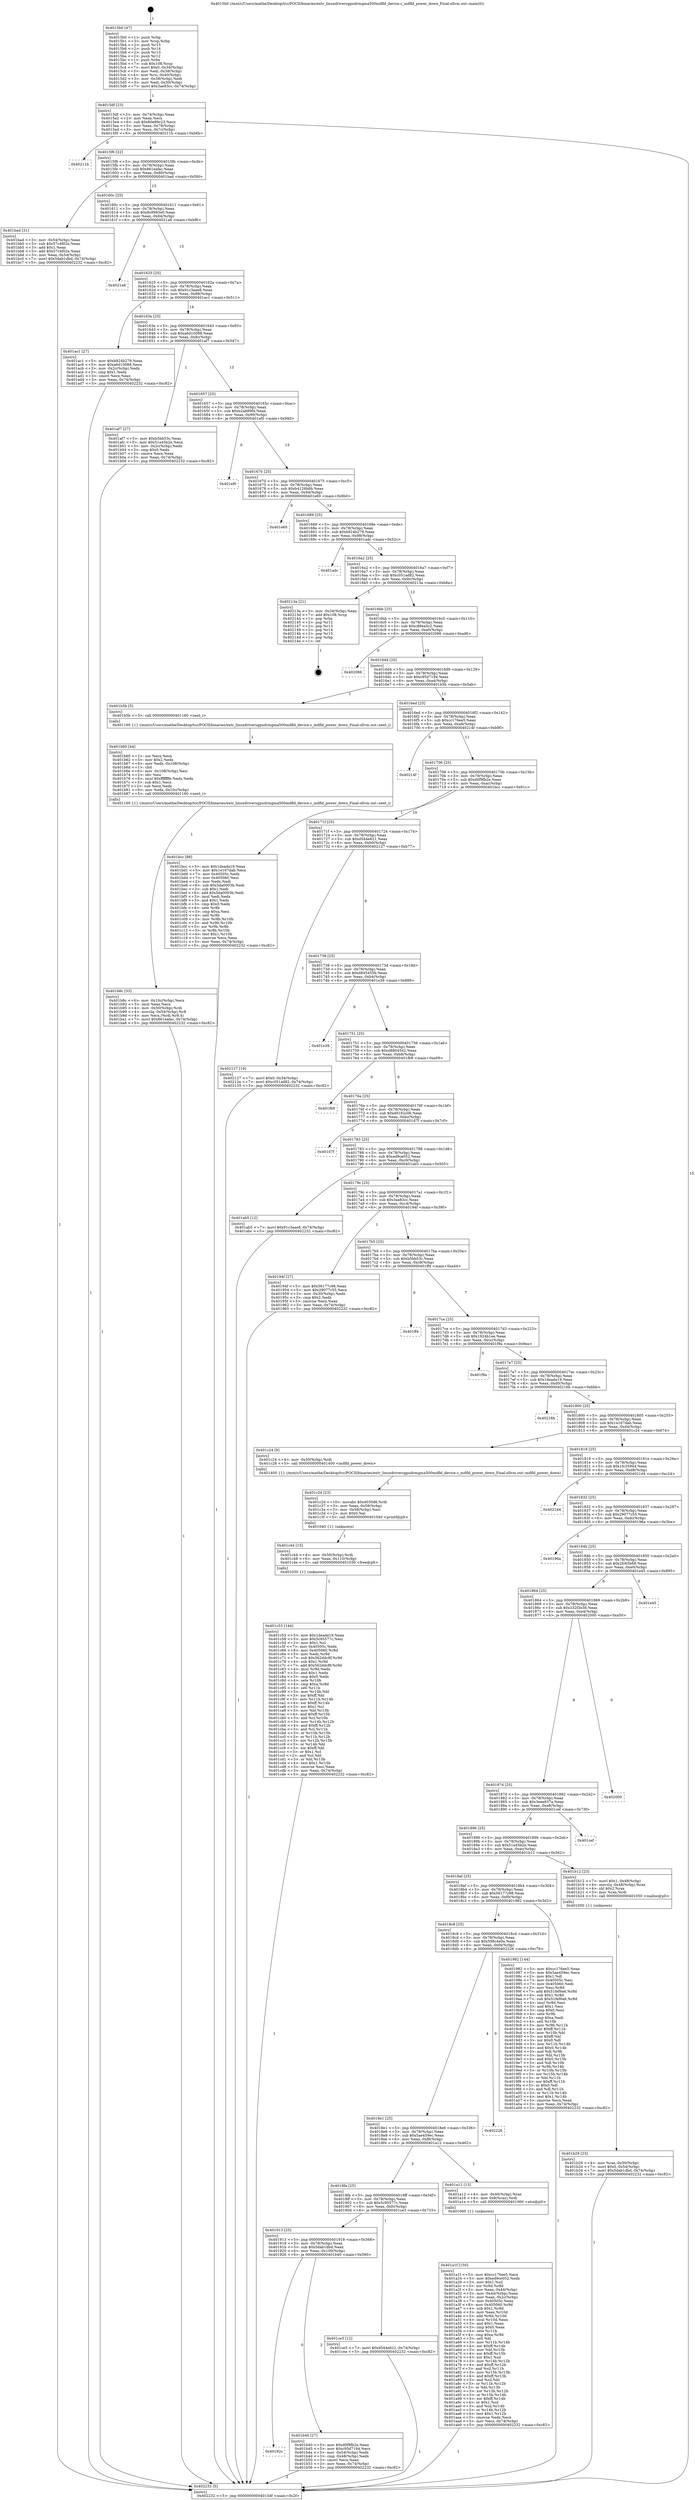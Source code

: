 digraph "0x4015b0" {
  label = "0x4015b0 (/mnt/c/Users/mathe/Desktop/tcc/POCII/binaries/extr_linuxdriversgpudrmgma500mdfld_device.c_mdfld_power_down_Final-ollvm.out::main(0))"
  labelloc = "t"
  node[shape=record]

  Entry [label="",width=0.3,height=0.3,shape=circle,fillcolor=black,style=filled]
  "0x4015df" [label="{
     0x4015df [23]\l
     | [instrs]\l
     &nbsp;&nbsp;0x4015df \<+3\>: mov -0x74(%rbp),%eax\l
     &nbsp;&nbsp;0x4015e2 \<+2\>: mov %eax,%ecx\l
     &nbsp;&nbsp;0x4015e4 \<+6\>: sub $0x80e89c23,%ecx\l
     &nbsp;&nbsp;0x4015ea \<+3\>: mov %eax,-0x78(%rbp)\l
     &nbsp;&nbsp;0x4015ed \<+3\>: mov %ecx,-0x7c(%rbp)\l
     &nbsp;&nbsp;0x4015f0 \<+6\>: je 000000000040211b \<main+0xb6b\>\l
  }"]
  "0x40211b" [label="{
     0x40211b\l
  }", style=dashed]
  "0x4015f6" [label="{
     0x4015f6 [22]\l
     | [instrs]\l
     &nbsp;&nbsp;0x4015f6 \<+5\>: jmp 00000000004015fb \<main+0x4b\>\l
     &nbsp;&nbsp;0x4015fb \<+3\>: mov -0x78(%rbp),%eax\l
     &nbsp;&nbsp;0x4015fe \<+5\>: sub $0x861eafac,%eax\l
     &nbsp;&nbsp;0x401603 \<+3\>: mov %eax,-0x80(%rbp)\l
     &nbsp;&nbsp;0x401606 \<+6\>: je 0000000000401bad \<main+0x5fd\>\l
  }"]
  Exit [label="",width=0.3,height=0.3,shape=circle,fillcolor=black,style=filled,peripheries=2]
  "0x401bad" [label="{
     0x401bad [31]\l
     | [instrs]\l
     &nbsp;&nbsp;0x401bad \<+3\>: mov -0x54(%rbp),%eax\l
     &nbsp;&nbsp;0x401bb0 \<+5\>: sub $0x57c4f02e,%eax\l
     &nbsp;&nbsp;0x401bb5 \<+3\>: add $0x1,%eax\l
     &nbsp;&nbsp;0x401bb8 \<+5\>: add $0x57c4f02e,%eax\l
     &nbsp;&nbsp;0x401bbd \<+3\>: mov %eax,-0x54(%rbp)\l
     &nbsp;&nbsp;0x401bc0 \<+7\>: movl $0x5dab1dbd,-0x74(%rbp)\l
     &nbsp;&nbsp;0x401bc7 \<+5\>: jmp 0000000000402232 \<main+0xc82\>\l
  }"]
  "0x40160c" [label="{
     0x40160c [25]\l
     | [instrs]\l
     &nbsp;&nbsp;0x40160c \<+5\>: jmp 0000000000401611 \<main+0x61\>\l
     &nbsp;&nbsp;0x401611 \<+3\>: mov -0x78(%rbp),%eax\l
     &nbsp;&nbsp;0x401614 \<+5\>: sub $0x8c9993e0,%eax\l
     &nbsp;&nbsp;0x401619 \<+6\>: mov %eax,-0x84(%rbp)\l
     &nbsp;&nbsp;0x40161f \<+6\>: je 00000000004021a6 \<main+0xbf6\>\l
  }"]
  "0x401c53" [label="{
     0x401c53 [144]\l
     | [instrs]\l
     &nbsp;&nbsp;0x401c53 \<+5\>: mov $0x1deada19,%eax\l
     &nbsp;&nbsp;0x401c58 \<+5\>: mov $0x5c95577c,%esi\l
     &nbsp;&nbsp;0x401c5d \<+2\>: mov $0x1,%cl\l
     &nbsp;&nbsp;0x401c5f \<+7\>: mov 0x40505c,%edx\l
     &nbsp;&nbsp;0x401c66 \<+8\>: mov 0x405060,%r8d\l
     &nbsp;&nbsp;0x401c6e \<+3\>: mov %edx,%r9d\l
     &nbsp;&nbsp;0x401c71 \<+7\>: sub $0x562ddc8f,%r9d\l
     &nbsp;&nbsp;0x401c78 \<+4\>: sub $0x1,%r9d\l
     &nbsp;&nbsp;0x401c7c \<+7\>: add $0x562ddc8f,%r9d\l
     &nbsp;&nbsp;0x401c83 \<+4\>: imul %r9d,%edx\l
     &nbsp;&nbsp;0x401c87 \<+3\>: and $0x1,%edx\l
     &nbsp;&nbsp;0x401c8a \<+3\>: cmp $0x0,%edx\l
     &nbsp;&nbsp;0x401c8d \<+4\>: sete %r10b\l
     &nbsp;&nbsp;0x401c91 \<+4\>: cmp $0xa,%r8d\l
     &nbsp;&nbsp;0x401c95 \<+4\>: setl %r11b\l
     &nbsp;&nbsp;0x401c99 \<+3\>: mov %r10b,%bl\l
     &nbsp;&nbsp;0x401c9c \<+3\>: xor $0xff,%bl\l
     &nbsp;&nbsp;0x401c9f \<+3\>: mov %r11b,%r14b\l
     &nbsp;&nbsp;0x401ca2 \<+4\>: xor $0xff,%r14b\l
     &nbsp;&nbsp;0x401ca6 \<+3\>: xor $0x1,%cl\l
     &nbsp;&nbsp;0x401ca9 \<+3\>: mov %bl,%r15b\l
     &nbsp;&nbsp;0x401cac \<+4\>: and $0xff,%r15b\l
     &nbsp;&nbsp;0x401cb0 \<+3\>: and %cl,%r10b\l
     &nbsp;&nbsp;0x401cb3 \<+3\>: mov %r14b,%r12b\l
     &nbsp;&nbsp;0x401cb6 \<+4\>: and $0xff,%r12b\l
     &nbsp;&nbsp;0x401cba \<+3\>: and %cl,%r11b\l
     &nbsp;&nbsp;0x401cbd \<+3\>: or %r10b,%r15b\l
     &nbsp;&nbsp;0x401cc0 \<+3\>: or %r11b,%r12b\l
     &nbsp;&nbsp;0x401cc3 \<+3\>: xor %r12b,%r15b\l
     &nbsp;&nbsp;0x401cc6 \<+3\>: or %r14b,%bl\l
     &nbsp;&nbsp;0x401cc9 \<+3\>: xor $0xff,%bl\l
     &nbsp;&nbsp;0x401ccc \<+3\>: or $0x1,%cl\l
     &nbsp;&nbsp;0x401ccf \<+2\>: and %cl,%bl\l
     &nbsp;&nbsp;0x401cd1 \<+3\>: or %bl,%r15b\l
     &nbsp;&nbsp;0x401cd4 \<+4\>: test $0x1,%r15b\l
     &nbsp;&nbsp;0x401cd8 \<+3\>: cmovne %esi,%eax\l
     &nbsp;&nbsp;0x401cdb \<+3\>: mov %eax,-0x74(%rbp)\l
     &nbsp;&nbsp;0x401cde \<+5\>: jmp 0000000000402232 \<main+0xc82\>\l
  }"]
  "0x4021a6" [label="{
     0x4021a6\l
  }", style=dashed]
  "0x401625" [label="{
     0x401625 [25]\l
     | [instrs]\l
     &nbsp;&nbsp;0x401625 \<+5\>: jmp 000000000040162a \<main+0x7a\>\l
     &nbsp;&nbsp;0x40162a \<+3\>: mov -0x78(%rbp),%eax\l
     &nbsp;&nbsp;0x40162d \<+5\>: sub $0x91c3aae8,%eax\l
     &nbsp;&nbsp;0x401632 \<+6\>: mov %eax,-0x88(%rbp)\l
     &nbsp;&nbsp;0x401638 \<+6\>: je 0000000000401ac1 \<main+0x511\>\l
  }"]
  "0x401c44" [label="{
     0x401c44 [15]\l
     | [instrs]\l
     &nbsp;&nbsp;0x401c44 \<+4\>: mov -0x50(%rbp),%rdi\l
     &nbsp;&nbsp;0x401c48 \<+6\>: mov %eax,-0x110(%rbp)\l
     &nbsp;&nbsp;0x401c4e \<+5\>: call 0000000000401030 \<free@plt\>\l
     | [calls]\l
     &nbsp;&nbsp;0x401030 \{1\} (unknown)\l
  }"]
  "0x401ac1" [label="{
     0x401ac1 [27]\l
     | [instrs]\l
     &nbsp;&nbsp;0x401ac1 \<+5\>: mov $0xb924b279,%eax\l
     &nbsp;&nbsp;0x401ac6 \<+5\>: mov $0xa6d10088,%ecx\l
     &nbsp;&nbsp;0x401acb \<+3\>: mov -0x2c(%rbp),%edx\l
     &nbsp;&nbsp;0x401ace \<+3\>: cmp $0x1,%edx\l
     &nbsp;&nbsp;0x401ad1 \<+3\>: cmovl %ecx,%eax\l
     &nbsp;&nbsp;0x401ad4 \<+3\>: mov %eax,-0x74(%rbp)\l
     &nbsp;&nbsp;0x401ad7 \<+5\>: jmp 0000000000402232 \<main+0xc82\>\l
  }"]
  "0x40163e" [label="{
     0x40163e [25]\l
     | [instrs]\l
     &nbsp;&nbsp;0x40163e \<+5\>: jmp 0000000000401643 \<main+0x93\>\l
     &nbsp;&nbsp;0x401643 \<+3\>: mov -0x78(%rbp),%eax\l
     &nbsp;&nbsp;0x401646 \<+5\>: sub $0xa6d10088,%eax\l
     &nbsp;&nbsp;0x40164b \<+6\>: mov %eax,-0x8c(%rbp)\l
     &nbsp;&nbsp;0x401651 \<+6\>: je 0000000000401af7 \<main+0x547\>\l
  }"]
  "0x401c2d" [label="{
     0x401c2d [23]\l
     | [instrs]\l
     &nbsp;&nbsp;0x401c2d \<+10\>: movabs $0x4030d6,%rdi\l
     &nbsp;&nbsp;0x401c37 \<+3\>: mov %eax,-0x58(%rbp)\l
     &nbsp;&nbsp;0x401c3a \<+3\>: mov -0x58(%rbp),%esi\l
     &nbsp;&nbsp;0x401c3d \<+2\>: mov $0x0,%al\l
     &nbsp;&nbsp;0x401c3f \<+5\>: call 0000000000401040 \<printf@plt\>\l
     | [calls]\l
     &nbsp;&nbsp;0x401040 \{1\} (unknown)\l
  }"]
  "0x401af7" [label="{
     0x401af7 [27]\l
     | [instrs]\l
     &nbsp;&nbsp;0x401af7 \<+5\>: mov $0xb5bb53c,%eax\l
     &nbsp;&nbsp;0x401afc \<+5\>: mov $0x51a45b2e,%ecx\l
     &nbsp;&nbsp;0x401b01 \<+3\>: mov -0x2c(%rbp),%edx\l
     &nbsp;&nbsp;0x401b04 \<+3\>: cmp $0x0,%edx\l
     &nbsp;&nbsp;0x401b07 \<+3\>: cmove %ecx,%eax\l
     &nbsp;&nbsp;0x401b0a \<+3\>: mov %eax,-0x74(%rbp)\l
     &nbsp;&nbsp;0x401b0d \<+5\>: jmp 0000000000402232 \<main+0xc82\>\l
  }"]
  "0x401657" [label="{
     0x401657 [25]\l
     | [instrs]\l
     &nbsp;&nbsp;0x401657 \<+5\>: jmp 000000000040165c \<main+0xac\>\l
     &nbsp;&nbsp;0x40165c \<+3\>: mov -0x78(%rbp),%eax\l
     &nbsp;&nbsp;0x40165f \<+5\>: sub $0xb2ab89f4,%eax\l
     &nbsp;&nbsp;0x401664 \<+6\>: mov %eax,-0x90(%rbp)\l
     &nbsp;&nbsp;0x40166a \<+6\>: je 0000000000401ef0 \<main+0x940\>\l
  }"]
  "0x401b8c" [label="{
     0x401b8c [33]\l
     | [instrs]\l
     &nbsp;&nbsp;0x401b8c \<+6\>: mov -0x10c(%rbp),%ecx\l
     &nbsp;&nbsp;0x401b92 \<+3\>: imul %eax,%ecx\l
     &nbsp;&nbsp;0x401b95 \<+4\>: mov -0x50(%rbp),%rdi\l
     &nbsp;&nbsp;0x401b99 \<+4\>: movslq -0x54(%rbp),%r8\l
     &nbsp;&nbsp;0x401b9d \<+4\>: mov %ecx,(%rdi,%r8,4)\l
     &nbsp;&nbsp;0x401ba1 \<+7\>: movl $0x861eafac,-0x74(%rbp)\l
     &nbsp;&nbsp;0x401ba8 \<+5\>: jmp 0000000000402232 \<main+0xc82\>\l
  }"]
  "0x401ef0" [label="{
     0x401ef0\l
  }", style=dashed]
  "0x401670" [label="{
     0x401670 [25]\l
     | [instrs]\l
     &nbsp;&nbsp;0x401670 \<+5\>: jmp 0000000000401675 \<main+0xc5\>\l
     &nbsp;&nbsp;0x401675 \<+3\>: mov -0x78(%rbp),%eax\l
     &nbsp;&nbsp;0x401678 \<+5\>: sub $0xb4126b6b,%eax\l
     &nbsp;&nbsp;0x40167d \<+6\>: mov %eax,-0x94(%rbp)\l
     &nbsp;&nbsp;0x401683 \<+6\>: je 0000000000401e60 \<main+0x8b0\>\l
  }"]
  "0x401b60" [label="{
     0x401b60 [44]\l
     | [instrs]\l
     &nbsp;&nbsp;0x401b60 \<+2\>: xor %ecx,%ecx\l
     &nbsp;&nbsp;0x401b62 \<+5\>: mov $0x2,%edx\l
     &nbsp;&nbsp;0x401b67 \<+6\>: mov %edx,-0x108(%rbp)\l
     &nbsp;&nbsp;0x401b6d \<+1\>: cltd\l
     &nbsp;&nbsp;0x401b6e \<+6\>: mov -0x108(%rbp),%esi\l
     &nbsp;&nbsp;0x401b74 \<+2\>: idiv %esi\l
     &nbsp;&nbsp;0x401b76 \<+6\>: imul $0xfffffffe,%edx,%edx\l
     &nbsp;&nbsp;0x401b7c \<+3\>: sub $0x1,%ecx\l
     &nbsp;&nbsp;0x401b7f \<+2\>: sub %ecx,%edx\l
     &nbsp;&nbsp;0x401b81 \<+6\>: mov %edx,-0x10c(%rbp)\l
     &nbsp;&nbsp;0x401b87 \<+5\>: call 0000000000401160 \<next_i\>\l
     | [calls]\l
     &nbsp;&nbsp;0x401160 \{1\} (/mnt/c/Users/mathe/Desktop/tcc/POCII/binaries/extr_linuxdriversgpudrmgma500mdfld_device.c_mdfld_power_down_Final-ollvm.out::next_i)\l
  }"]
  "0x401e60" [label="{
     0x401e60\l
  }", style=dashed]
  "0x401689" [label="{
     0x401689 [25]\l
     | [instrs]\l
     &nbsp;&nbsp;0x401689 \<+5\>: jmp 000000000040168e \<main+0xde\>\l
     &nbsp;&nbsp;0x40168e \<+3\>: mov -0x78(%rbp),%eax\l
     &nbsp;&nbsp;0x401691 \<+5\>: sub $0xb924b279,%eax\l
     &nbsp;&nbsp;0x401696 \<+6\>: mov %eax,-0x98(%rbp)\l
     &nbsp;&nbsp;0x40169c \<+6\>: je 0000000000401adc \<main+0x52c\>\l
  }"]
  "0x40192c" [label="{
     0x40192c\l
  }", style=dashed]
  "0x401adc" [label="{
     0x401adc\l
  }", style=dashed]
  "0x4016a2" [label="{
     0x4016a2 [25]\l
     | [instrs]\l
     &nbsp;&nbsp;0x4016a2 \<+5\>: jmp 00000000004016a7 \<main+0xf7\>\l
     &nbsp;&nbsp;0x4016a7 \<+3\>: mov -0x78(%rbp),%eax\l
     &nbsp;&nbsp;0x4016aa \<+5\>: sub $0xc051ad82,%eax\l
     &nbsp;&nbsp;0x4016af \<+6\>: mov %eax,-0x9c(%rbp)\l
     &nbsp;&nbsp;0x4016b5 \<+6\>: je 000000000040213a \<main+0xb8a\>\l
  }"]
  "0x401b40" [label="{
     0x401b40 [27]\l
     | [instrs]\l
     &nbsp;&nbsp;0x401b40 \<+5\>: mov $0xd0f9fb2e,%eax\l
     &nbsp;&nbsp;0x401b45 \<+5\>: mov $0xc95d7194,%ecx\l
     &nbsp;&nbsp;0x401b4a \<+3\>: mov -0x54(%rbp),%edx\l
     &nbsp;&nbsp;0x401b4d \<+3\>: cmp -0x48(%rbp),%edx\l
     &nbsp;&nbsp;0x401b50 \<+3\>: cmovl %ecx,%eax\l
     &nbsp;&nbsp;0x401b53 \<+3\>: mov %eax,-0x74(%rbp)\l
     &nbsp;&nbsp;0x401b56 \<+5\>: jmp 0000000000402232 \<main+0xc82\>\l
  }"]
  "0x40213a" [label="{
     0x40213a [21]\l
     | [instrs]\l
     &nbsp;&nbsp;0x40213a \<+3\>: mov -0x34(%rbp),%eax\l
     &nbsp;&nbsp;0x40213d \<+7\>: add $0x108,%rsp\l
     &nbsp;&nbsp;0x402144 \<+1\>: pop %rbx\l
     &nbsp;&nbsp;0x402145 \<+2\>: pop %r12\l
     &nbsp;&nbsp;0x402147 \<+2\>: pop %r13\l
     &nbsp;&nbsp;0x402149 \<+2\>: pop %r14\l
     &nbsp;&nbsp;0x40214b \<+2\>: pop %r15\l
     &nbsp;&nbsp;0x40214d \<+1\>: pop %rbp\l
     &nbsp;&nbsp;0x40214e \<+1\>: ret\l
  }"]
  "0x4016bb" [label="{
     0x4016bb [25]\l
     | [instrs]\l
     &nbsp;&nbsp;0x4016bb \<+5\>: jmp 00000000004016c0 \<main+0x110\>\l
     &nbsp;&nbsp;0x4016c0 \<+3\>: mov -0x78(%rbp),%eax\l
     &nbsp;&nbsp;0x4016c3 \<+5\>: sub $0xc88ea5c2,%eax\l
     &nbsp;&nbsp;0x4016c8 \<+6\>: mov %eax,-0xa0(%rbp)\l
     &nbsp;&nbsp;0x4016ce \<+6\>: je 0000000000402086 \<main+0xad6\>\l
  }"]
  "0x401913" [label="{
     0x401913 [25]\l
     | [instrs]\l
     &nbsp;&nbsp;0x401913 \<+5\>: jmp 0000000000401918 \<main+0x368\>\l
     &nbsp;&nbsp;0x401918 \<+3\>: mov -0x78(%rbp),%eax\l
     &nbsp;&nbsp;0x40191b \<+5\>: sub $0x5dab1dbd,%eax\l
     &nbsp;&nbsp;0x401920 \<+6\>: mov %eax,-0x100(%rbp)\l
     &nbsp;&nbsp;0x401926 \<+6\>: je 0000000000401b40 \<main+0x590\>\l
  }"]
  "0x402086" [label="{
     0x402086\l
  }", style=dashed]
  "0x4016d4" [label="{
     0x4016d4 [25]\l
     | [instrs]\l
     &nbsp;&nbsp;0x4016d4 \<+5\>: jmp 00000000004016d9 \<main+0x129\>\l
     &nbsp;&nbsp;0x4016d9 \<+3\>: mov -0x78(%rbp),%eax\l
     &nbsp;&nbsp;0x4016dc \<+5\>: sub $0xc95d7194,%eax\l
     &nbsp;&nbsp;0x4016e1 \<+6\>: mov %eax,-0xa4(%rbp)\l
     &nbsp;&nbsp;0x4016e7 \<+6\>: je 0000000000401b5b \<main+0x5ab\>\l
  }"]
  "0x401ce3" [label="{
     0x401ce3 [12]\l
     | [instrs]\l
     &nbsp;&nbsp;0x401ce3 \<+7\>: movl $0xd544e621,-0x74(%rbp)\l
     &nbsp;&nbsp;0x401cea \<+5\>: jmp 0000000000402232 \<main+0xc82\>\l
  }"]
  "0x401b5b" [label="{
     0x401b5b [5]\l
     | [instrs]\l
     &nbsp;&nbsp;0x401b5b \<+5\>: call 0000000000401160 \<next_i\>\l
     | [calls]\l
     &nbsp;&nbsp;0x401160 \{1\} (/mnt/c/Users/mathe/Desktop/tcc/POCII/binaries/extr_linuxdriversgpudrmgma500mdfld_device.c_mdfld_power_down_Final-ollvm.out::next_i)\l
  }"]
  "0x4016ed" [label="{
     0x4016ed [25]\l
     | [instrs]\l
     &nbsp;&nbsp;0x4016ed \<+5\>: jmp 00000000004016f2 \<main+0x142\>\l
     &nbsp;&nbsp;0x4016f2 \<+3\>: mov -0x78(%rbp),%eax\l
     &nbsp;&nbsp;0x4016f5 \<+5\>: sub $0xcc176ee5,%eax\l
     &nbsp;&nbsp;0x4016fa \<+6\>: mov %eax,-0xa8(%rbp)\l
     &nbsp;&nbsp;0x401700 \<+6\>: je 000000000040214f \<main+0xb9f\>\l
  }"]
  "0x401b29" [label="{
     0x401b29 [23]\l
     | [instrs]\l
     &nbsp;&nbsp;0x401b29 \<+4\>: mov %rax,-0x50(%rbp)\l
     &nbsp;&nbsp;0x401b2d \<+7\>: movl $0x0,-0x54(%rbp)\l
     &nbsp;&nbsp;0x401b34 \<+7\>: movl $0x5dab1dbd,-0x74(%rbp)\l
     &nbsp;&nbsp;0x401b3b \<+5\>: jmp 0000000000402232 \<main+0xc82\>\l
  }"]
  "0x40214f" [label="{
     0x40214f\l
  }", style=dashed]
  "0x401706" [label="{
     0x401706 [25]\l
     | [instrs]\l
     &nbsp;&nbsp;0x401706 \<+5\>: jmp 000000000040170b \<main+0x15b\>\l
     &nbsp;&nbsp;0x40170b \<+3\>: mov -0x78(%rbp),%eax\l
     &nbsp;&nbsp;0x40170e \<+5\>: sub $0xd0f9fb2e,%eax\l
     &nbsp;&nbsp;0x401713 \<+6\>: mov %eax,-0xac(%rbp)\l
     &nbsp;&nbsp;0x401719 \<+6\>: je 0000000000401bcc \<main+0x61c\>\l
  }"]
  "0x401a1f" [label="{
     0x401a1f [150]\l
     | [instrs]\l
     &nbsp;&nbsp;0x401a1f \<+5\>: mov $0xcc176ee5,%ecx\l
     &nbsp;&nbsp;0x401a24 \<+5\>: mov $0xed9ce052,%edx\l
     &nbsp;&nbsp;0x401a29 \<+3\>: mov $0x1,%sil\l
     &nbsp;&nbsp;0x401a2c \<+3\>: xor %r8d,%r8d\l
     &nbsp;&nbsp;0x401a2f \<+3\>: mov %eax,-0x44(%rbp)\l
     &nbsp;&nbsp;0x401a32 \<+3\>: mov -0x44(%rbp),%eax\l
     &nbsp;&nbsp;0x401a35 \<+3\>: mov %eax,-0x2c(%rbp)\l
     &nbsp;&nbsp;0x401a38 \<+7\>: mov 0x40505c,%eax\l
     &nbsp;&nbsp;0x401a3f \<+8\>: mov 0x405060,%r9d\l
     &nbsp;&nbsp;0x401a47 \<+4\>: sub $0x1,%r8d\l
     &nbsp;&nbsp;0x401a4b \<+3\>: mov %eax,%r10d\l
     &nbsp;&nbsp;0x401a4e \<+3\>: add %r8d,%r10d\l
     &nbsp;&nbsp;0x401a51 \<+4\>: imul %r10d,%eax\l
     &nbsp;&nbsp;0x401a55 \<+3\>: and $0x1,%eax\l
     &nbsp;&nbsp;0x401a58 \<+3\>: cmp $0x0,%eax\l
     &nbsp;&nbsp;0x401a5b \<+4\>: sete %r11b\l
     &nbsp;&nbsp;0x401a5f \<+4\>: cmp $0xa,%r9d\l
     &nbsp;&nbsp;0x401a63 \<+3\>: setl %bl\l
     &nbsp;&nbsp;0x401a66 \<+3\>: mov %r11b,%r14b\l
     &nbsp;&nbsp;0x401a69 \<+4\>: xor $0xff,%r14b\l
     &nbsp;&nbsp;0x401a6d \<+3\>: mov %bl,%r15b\l
     &nbsp;&nbsp;0x401a70 \<+4\>: xor $0xff,%r15b\l
     &nbsp;&nbsp;0x401a74 \<+4\>: xor $0x1,%sil\l
     &nbsp;&nbsp;0x401a78 \<+3\>: mov %r14b,%r12b\l
     &nbsp;&nbsp;0x401a7b \<+4\>: and $0xff,%r12b\l
     &nbsp;&nbsp;0x401a7f \<+3\>: and %sil,%r11b\l
     &nbsp;&nbsp;0x401a82 \<+3\>: mov %r15b,%r13b\l
     &nbsp;&nbsp;0x401a85 \<+4\>: and $0xff,%r13b\l
     &nbsp;&nbsp;0x401a89 \<+3\>: and %sil,%bl\l
     &nbsp;&nbsp;0x401a8c \<+3\>: or %r11b,%r12b\l
     &nbsp;&nbsp;0x401a8f \<+3\>: or %bl,%r13b\l
     &nbsp;&nbsp;0x401a92 \<+3\>: xor %r13b,%r12b\l
     &nbsp;&nbsp;0x401a95 \<+3\>: or %r15b,%r14b\l
     &nbsp;&nbsp;0x401a98 \<+4\>: xor $0xff,%r14b\l
     &nbsp;&nbsp;0x401a9c \<+4\>: or $0x1,%sil\l
     &nbsp;&nbsp;0x401aa0 \<+3\>: and %sil,%r14b\l
     &nbsp;&nbsp;0x401aa3 \<+3\>: or %r14b,%r12b\l
     &nbsp;&nbsp;0x401aa6 \<+4\>: test $0x1,%r12b\l
     &nbsp;&nbsp;0x401aaa \<+3\>: cmovne %edx,%ecx\l
     &nbsp;&nbsp;0x401aad \<+3\>: mov %ecx,-0x74(%rbp)\l
     &nbsp;&nbsp;0x401ab0 \<+5\>: jmp 0000000000402232 \<main+0xc82\>\l
  }"]
  "0x401bcc" [label="{
     0x401bcc [88]\l
     | [instrs]\l
     &nbsp;&nbsp;0x401bcc \<+5\>: mov $0x1deada19,%eax\l
     &nbsp;&nbsp;0x401bd1 \<+5\>: mov $0x1e167dab,%ecx\l
     &nbsp;&nbsp;0x401bd6 \<+7\>: mov 0x40505c,%edx\l
     &nbsp;&nbsp;0x401bdd \<+7\>: mov 0x405060,%esi\l
     &nbsp;&nbsp;0x401be4 \<+2\>: mov %edx,%edi\l
     &nbsp;&nbsp;0x401be6 \<+6\>: sub $0x5da0003b,%edi\l
     &nbsp;&nbsp;0x401bec \<+3\>: sub $0x1,%edi\l
     &nbsp;&nbsp;0x401bef \<+6\>: add $0x5da0003b,%edi\l
     &nbsp;&nbsp;0x401bf5 \<+3\>: imul %edi,%edx\l
     &nbsp;&nbsp;0x401bf8 \<+3\>: and $0x1,%edx\l
     &nbsp;&nbsp;0x401bfb \<+3\>: cmp $0x0,%edx\l
     &nbsp;&nbsp;0x401bfe \<+4\>: sete %r8b\l
     &nbsp;&nbsp;0x401c02 \<+3\>: cmp $0xa,%esi\l
     &nbsp;&nbsp;0x401c05 \<+4\>: setl %r9b\l
     &nbsp;&nbsp;0x401c09 \<+3\>: mov %r8b,%r10b\l
     &nbsp;&nbsp;0x401c0c \<+3\>: and %r9b,%r10b\l
     &nbsp;&nbsp;0x401c0f \<+3\>: xor %r9b,%r8b\l
     &nbsp;&nbsp;0x401c12 \<+3\>: or %r8b,%r10b\l
     &nbsp;&nbsp;0x401c15 \<+4\>: test $0x1,%r10b\l
     &nbsp;&nbsp;0x401c19 \<+3\>: cmovne %ecx,%eax\l
     &nbsp;&nbsp;0x401c1c \<+3\>: mov %eax,-0x74(%rbp)\l
     &nbsp;&nbsp;0x401c1f \<+5\>: jmp 0000000000402232 \<main+0xc82\>\l
  }"]
  "0x40171f" [label="{
     0x40171f [25]\l
     | [instrs]\l
     &nbsp;&nbsp;0x40171f \<+5\>: jmp 0000000000401724 \<main+0x174\>\l
     &nbsp;&nbsp;0x401724 \<+3\>: mov -0x78(%rbp),%eax\l
     &nbsp;&nbsp;0x401727 \<+5\>: sub $0xd544e621,%eax\l
     &nbsp;&nbsp;0x40172c \<+6\>: mov %eax,-0xb0(%rbp)\l
     &nbsp;&nbsp;0x401732 \<+6\>: je 0000000000402127 \<main+0xb77\>\l
  }"]
  "0x4018fa" [label="{
     0x4018fa [25]\l
     | [instrs]\l
     &nbsp;&nbsp;0x4018fa \<+5\>: jmp 00000000004018ff \<main+0x34f\>\l
     &nbsp;&nbsp;0x4018ff \<+3\>: mov -0x78(%rbp),%eax\l
     &nbsp;&nbsp;0x401902 \<+5\>: sub $0x5c95577c,%eax\l
     &nbsp;&nbsp;0x401907 \<+6\>: mov %eax,-0xfc(%rbp)\l
     &nbsp;&nbsp;0x40190d \<+6\>: je 0000000000401ce3 \<main+0x733\>\l
  }"]
  "0x402127" [label="{
     0x402127 [19]\l
     | [instrs]\l
     &nbsp;&nbsp;0x402127 \<+7\>: movl $0x0,-0x34(%rbp)\l
     &nbsp;&nbsp;0x40212e \<+7\>: movl $0xc051ad82,-0x74(%rbp)\l
     &nbsp;&nbsp;0x402135 \<+5\>: jmp 0000000000402232 \<main+0xc82\>\l
  }"]
  "0x401738" [label="{
     0x401738 [25]\l
     | [instrs]\l
     &nbsp;&nbsp;0x401738 \<+5\>: jmp 000000000040173d \<main+0x18d\>\l
     &nbsp;&nbsp;0x40173d \<+3\>: mov -0x78(%rbp),%eax\l
     &nbsp;&nbsp;0x401740 \<+5\>: sub $0xd845455b,%eax\l
     &nbsp;&nbsp;0x401745 \<+6\>: mov %eax,-0xb4(%rbp)\l
     &nbsp;&nbsp;0x40174b \<+6\>: je 0000000000401e39 \<main+0x889\>\l
  }"]
  "0x401a12" [label="{
     0x401a12 [13]\l
     | [instrs]\l
     &nbsp;&nbsp;0x401a12 \<+4\>: mov -0x40(%rbp),%rax\l
     &nbsp;&nbsp;0x401a16 \<+4\>: mov 0x8(%rax),%rdi\l
     &nbsp;&nbsp;0x401a1a \<+5\>: call 0000000000401060 \<atoi@plt\>\l
     | [calls]\l
     &nbsp;&nbsp;0x401060 \{1\} (unknown)\l
  }"]
  "0x401e39" [label="{
     0x401e39\l
  }", style=dashed]
  "0x401751" [label="{
     0x401751 [25]\l
     | [instrs]\l
     &nbsp;&nbsp;0x401751 \<+5\>: jmp 0000000000401756 \<main+0x1a6\>\l
     &nbsp;&nbsp;0x401756 \<+3\>: mov -0x78(%rbp),%eax\l
     &nbsp;&nbsp;0x401759 \<+5\>: sub $0xd8804542,%eax\l
     &nbsp;&nbsp;0x40175e \<+6\>: mov %eax,-0xb8(%rbp)\l
     &nbsp;&nbsp;0x401764 \<+6\>: je 0000000000401fb9 \<main+0xa09\>\l
  }"]
  "0x4018e1" [label="{
     0x4018e1 [25]\l
     | [instrs]\l
     &nbsp;&nbsp;0x4018e1 \<+5\>: jmp 00000000004018e6 \<main+0x336\>\l
     &nbsp;&nbsp;0x4018e6 \<+3\>: mov -0x78(%rbp),%eax\l
     &nbsp;&nbsp;0x4018e9 \<+5\>: sub $0x5ae459ec,%eax\l
     &nbsp;&nbsp;0x4018ee \<+6\>: mov %eax,-0xf8(%rbp)\l
     &nbsp;&nbsp;0x4018f4 \<+6\>: je 0000000000401a12 \<main+0x462\>\l
  }"]
  "0x401fb9" [label="{
     0x401fb9\l
  }", style=dashed]
  "0x40176a" [label="{
     0x40176a [25]\l
     | [instrs]\l
     &nbsp;&nbsp;0x40176a \<+5\>: jmp 000000000040176f \<main+0x1bf\>\l
     &nbsp;&nbsp;0x40176f \<+3\>: mov -0x78(%rbp),%eax\l
     &nbsp;&nbsp;0x401772 \<+5\>: sub $0xd9182c06,%eax\l
     &nbsp;&nbsp;0x401777 \<+6\>: mov %eax,-0xbc(%rbp)\l
     &nbsp;&nbsp;0x40177d \<+6\>: je 0000000000401d7f \<main+0x7cf\>\l
  }"]
  "0x402226" [label="{
     0x402226\l
  }", style=dashed]
  "0x401d7f" [label="{
     0x401d7f\l
  }", style=dashed]
  "0x401783" [label="{
     0x401783 [25]\l
     | [instrs]\l
     &nbsp;&nbsp;0x401783 \<+5\>: jmp 0000000000401788 \<main+0x1d8\>\l
     &nbsp;&nbsp;0x401788 \<+3\>: mov -0x78(%rbp),%eax\l
     &nbsp;&nbsp;0x40178b \<+5\>: sub $0xed9ce052,%eax\l
     &nbsp;&nbsp;0x401790 \<+6\>: mov %eax,-0xc0(%rbp)\l
     &nbsp;&nbsp;0x401796 \<+6\>: je 0000000000401ab5 \<main+0x505\>\l
  }"]
  "0x4018c8" [label="{
     0x4018c8 [25]\l
     | [instrs]\l
     &nbsp;&nbsp;0x4018c8 \<+5\>: jmp 00000000004018cd \<main+0x31d\>\l
     &nbsp;&nbsp;0x4018cd \<+3\>: mov -0x78(%rbp),%eax\l
     &nbsp;&nbsp;0x4018d0 \<+5\>: sub $0x598c4e0a,%eax\l
     &nbsp;&nbsp;0x4018d5 \<+6\>: mov %eax,-0xf4(%rbp)\l
     &nbsp;&nbsp;0x4018db \<+6\>: je 0000000000402226 \<main+0xc76\>\l
  }"]
  "0x401ab5" [label="{
     0x401ab5 [12]\l
     | [instrs]\l
     &nbsp;&nbsp;0x401ab5 \<+7\>: movl $0x91c3aae8,-0x74(%rbp)\l
     &nbsp;&nbsp;0x401abc \<+5\>: jmp 0000000000402232 \<main+0xc82\>\l
  }"]
  "0x40179c" [label="{
     0x40179c [25]\l
     | [instrs]\l
     &nbsp;&nbsp;0x40179c \<+5\>: jmp 00000000004017a1 \<main+0x1f1\>\l
     &nbsp;&nbsp;0x4017a1 \<+3\>: mov -0x78(%rbp),%eax\l
     &nbsp;&nbsp;0x4017a4 \<+5\>: sub $0x3ae83cc,%eax\l
     &nbsp;&nbsp;0x4017a9 \<+6\>: mov %eax,-0xc4(%rbp)\l
     &nbsp;&nbsp;0x4017af \<+6\>: je 000000000040194f \<main+0x39f\>\l
  }"]
  "0x401982" [label="{
     0x401982 [144]\l
     | [instrs]\l
     &nbsp;&nbsp;0x401982 \<+5\>: mov $0xcc176ee5,%eax\l
     &nbsp;&nbsp;0x401987 \<+5\>: mov $0x5ae459ec,%ecx\l
     &nbsp;&nbsp;0x40198c \<+2\>: mov $0x1,%dl\l
     &nbsp;&nbsp;0x40198e \<+7\>: mov 0x40505c,%esi\l
     &nbsp;&nbsp;0x401995 \<+7\>: mov 0x405060,%edi\l
     &nbsp;&nbsp;0x40199c \<+3\>: mov %esi,%r8d\l
     &nbsp;&nbsp;0x40199f \<+7\>: add $0x51fef9a6,%r8d\l
     &nbsp;&nbsp;0x4019a6 \<+4\>: sub $0x1,%r8d\l
     &nbsp;&nbsp;0x4019aa \<+7\>: sub $0x51fef9a6,%r8d\l
     &nbsp;&nbsp;0x4019b1 \<+4\>: imul %r8d,%esi\l
     &nbsp;&nbsp;0x4019b5 \<+3\>: and $0x1,%esi\l
     &nbsp;&nbsp;0x4019b8 \<+3\>: cmp $0x0,%esi\l
     &nbsp;&nbsp;0x4019bb \<+4\>: sete %r9b\l
     &nbsp;&nbsp;0x4019bf \<+3\>: cmp $0xa,%edi\l
     &nbsp;&nbsp;0x4019c2 \<+4\>: setl %r10b\l
     &nbsp;&nbsp;0x4019c6 \<+3\>: mov %r9b,%r11b\l
     &nbsp;&nbsp;0x4019c9 \<+4\>: xor $0xff,%r11b\l
     &nbsp;&nbsp;0x4019cd \<+3\>: mov %r10b,%bl\l
     &nbsp;&nbsp;0x4019d0 \<+3\>: xor $0xff,%bl\l
     &nbsp;&nbsp;0x4019d3 \<+3\>: xor $0x0,%dl\l
     &nbsp;&nbsp;0x4019d6 \<+3\>: mov %r11b,%r14b\l
     &nbsp;&nbsp;0x4019d9 \<+4\>: and $0x0,%r14b\l
     &nbsp;&nbsp;0x4019dd \<+3\>: and %dl,%r9b\l
     &nbsp;&nbsp;0x4019e0 \<+3\>: mov %bl,%r15b\l
     &nbsp;&nbsp;0x4019e3 \<+4\>: and $0x0,%r15b\l
     &nbsp;&nbsp;0x4019e7 \<+3\>: and %dl,%r10b\l
     &nbsp;&nbsp;0x4019ea \<+3\>: or %r9b,%r14b\l
     &nbsp;&nbsp;0x4019ed \<+3\>: or %r10b,%r15b\l
     &nbsp;&nbsp;0x4019f0 \<+3\>: xor %r15b,%r14b\l
     &nbsp;&nbsp;0x4019f3 \<+3\>: or %bl,%r11b\l
     &nbsp;&nbsp;0x4019f6 \<+4\>: xor $0xff,%r11b\l
     &nbsp;&nbsp;0x4019fa \<+3\>: or $0x0,%dl\l
     &nbsp;&nbsp;0x4019fd \<+3\>: and %dl,%r11b\l
     &nbsp;&nbsp;0x401a00 \<+3\>: or %r11b,%r14b\l
     &nbsp;&nbsp;0x401a03 \<+4\>: test $0x1,%r14b\l
     &nbsp;&nbsp;0x401a07 \<+3\>: cmovne %ecx,%eax\l
     &nbsp;&nbsp;0x401a0a \<+3\>: mov %eax,-0x74(%rbp)\l
     &nbsp;&nbsp;0x401a0d \<+5\>: jmp 0000000000402232 \<main+0xc82\>\l
  }"]
  "0x40194f" [label="{
     0x40194f [27]\l
     | [instrs]\l
     &nbsp;&nbsp;0x40194f \<+5\>: mov $0x56177c98,%eax\l
     &nbsp;&nbsp;0x401954 \<+5\>: mov $0x29077c55,%ecx\l
     &nbsp;&nbsp;0x401959 \<+3\>: mov -0x30(%rbp),%edx\l
     &nbsp;&nbsp;0x40195c \<+3\>: cmp $0x2,%edx\l
     &nbsp;&nbsp;0x40195f \<+3\>: cmovne %ecx,%eax\l
     &nbsp;&nbsp;0x401962 \<+3\>: mov %eax,-0x74(%rbp)\l
     &nbsp;&nbsp;0x401965 \<+5\>: jmp 0000000000402232 \<main+0xc82\>\l
  }"]
  "0x4017b5" [label="{
     0x4017b5 [25]\l
     | [instrs]\l
     &nbsp;&nbsp;0x4017b5 \<+5\>: jmp 00000000004017ba \<main+0x20a\>\l
     &nbsp;&nbsp;0x4017ba \<+3\>: mov -0x78(%rbp),%eax\l
     &nbsp;&nbsp;0x4017bd \<+5\>: sub $0xb5bb53c,%eax\l
     &nbsp;&nbsp;0x4017c2 \<+6\>: mov %eax,-0xc8(%rbp)\l
     &nbsp;&nbsp;0x4017c8 \<+6\>: je 0000000000401ff4 \<main+0xa44\>\l
  }"]
  "0x402232" [label="{
     0x402232 [5]\l
     | [instrs]\l
     &nbsp;&nbsp;0x402232 \<+5\>: jmp 00000000004015df \<main+0x2f\>\l
  }"]
  "0x4015b0" [label="{
     0x4015b0 [47]\l
     | [instrs]\l
     &nbsp;&nbsp;0x4015b0 \<+1\>: push %rbp\l
     &nbsp;&nbsp;0x4015b1 \<+3\>: mov %rsp,%rbp\l
     &nbsp;&nbsp;0x4015b4 \<+2\>: push %r15\l
     &nbsp;&nbsp;0x4015b6 \<+2\>: push %r14\l
     &nbsp;&nbsp;0x4015b8 \<+2\>: push %r13\l
     &nbsp;&nbsp;0x4015ba \<+2\>: push %r12\l
     &nbsp;&nbsp;0x4015bc \<+1\>: push %rbx\l
     &nbsp;&nbsp;0x4015bd \<+7\>: sub $0x108,%rsp\l
     &nbsp;&nbsp;0x4015c4 \<+7\>: movl $0x0,-0x34(%rbp)\l
     &nbsp;&nbsp;0x4015cb \<+3\>: mov %edi,-0x38(%rbp)\l
     &nbsp;&nbsp;0x4015ce \<+4\>: mov %rsi,-0x40(%rbp)\l
     &nbsp;&nbsp;0x4015d2 \<+3\>: mov -0x38(%rbp),%edi\l
     &nbsp;&nbsp;0x4015d5 \<+3\>: mov %edi,-0x30(%rbp)\l
     &nbsp;&nbsp;0x4015d8 \<+7\>: movl $0x3ae83cc,-0x74(%rbp)\l
  }"]
  "0x4018af" [label="{
     0x4018af [25]\l
     | [instrs]\l
     &nbsp;&nbsp;0x4018af \<+5\>: jmp 00000000004018b4 \<main+0x304\>\l
     &nbsp;&nbsp;0x4018b4 \<+3\>: mov -0x78(%rbp),%eax\l
     &nbsp;&nbsp;0x4018b7 \<+5\>: sub $0x56177c98,%eax\l
     &nbsp;&nbsp;0x4018bc \<+6\>: mov %eax,-0xf0(%rbp)\l
     &nbsp;&nbsp;0x4018c2 \<+6\>: je 0000000000401982 \<main+0x3d2\>\l
  }"]
  "0x401ff4" [label="{
     0x401ff4\l
  }", style=dashed]
  "0x4017ce" [label="{
     0x4017ce [25]\l
     | [instrs]\l
     &nbsp;&nbsp;0x4017ce \<+5\>: jmp 00000000004017d3 \<main+0x223\>\l
     &nbsp;&nbsp;0x4017d3 \<+3\>: mov -0x78(%rbp),%eax\l
     &nbsp;&nbsp;0x4017d6 \<+5\>: sub $0x1924b1ee,%eax\l
     &nbsp;&nbsp;0x4017db \<+6\>: mov %eax,-0xcc(%rbp)\l
     &nbsp;&nbsp;0x4017e1 \<+6\>: je 0000000000401f9a \<main+0x9ea\>\l
  }"]
  "0x401b12" [label="{
     0x401b12 [23]\l
     | [instrs]\l
     &nbsp;&nbsp;0x401b12 \<+7\>: movl $0x1,-0x48(%rbp)\l
     &nbsp;&nbsp;0x401b19 \<+4\>: movslq -0x48(%rbp),%rax\l
     &nbsp;&nbsp;0x401b1d \<+4\>: shl $0x2,%rax\l
     &nbsp;&nbsp;0x401b21 \<+3\>: mov %rax,%rdi\l
     &nbsp;&nbsp;0x401b24 \<+5\>: call 0000000000401050 \<malloc@plt\>\l
     | [calls]\l
     &nbsp;&nbsp;0x401050 \{1\} (unknown)\l
  }"]
  "0x401f9a" [label="{
     0x401f9a\l
  }", style=dashed]
  "0x4017e7" [label="{
     0x4017e7 [25]\l
     | [instrs]\l
     &nbsp;&nbsp;0x4017e7 \<+5\>: jmp 00000000004017ec \<main+0x23c\>\l
     &nbsp;&nbsp;0x4017ec \<+3\>: mov -0x78(%rbp),%eax\l
     &nbsp;&nbsp;0x4017ef \<+5\>: sub $0x1deada19,%eax\l
     &nbsp;&nbsp;0x4017f4 \<+6\>: mov %eax,-0xd0(%rbp)\l
     &nbsp;&nbsp;0x4017fa \<+6\>: je 000000000040216b \<main+0xbbb\>\l
  }"]
  "0x401896" [label="{
     0x401896 [25]\l
     | [instrs]\l
     &nbsp;&nbsp;0x401896 \<+5\>: jmp 000000000040189b \<main+0x2eb\>\l
     &nbsp;&nbsp;0x40189b \<+3\>: mov -0x78(%rbp),%eax\l
     &nbsp;&nbsp;0x40189e \<+5\>: sub $0x51a45b2e,%eax\l
     &nbsp;&nbsp;0x4018a3 \<+6\>: mov %eax,-0xec(%rbp)\l
     &nbsp;&nbsp;0x4018a9 \<+6\>: je 0000000000401b12 \<main+0x562\>\l
  }"]
  "0x40216b" [label="{
     0x40216b\l
  }", style=dashed]
  "0x401800" [label="{
     0x401800 [25]\l
     | [instrs]\l
     &nbsp;&nbsp;0x401800 \<+5\>: jmp 0000000000401805 \<main+0x255\>\l
     &nbsp;&nbsp;0x401805 \<+3\>: mov -0x78(%rbp),%eax\l
     &nbsp;&nbsp;0x401808 \<+5\>: sub $0x1e167dab,%eax\l
     &nbsp;&nbsp;0x40180d \<+6\>: mov %eax,-0xd4(%rbp)\l
     &nbsp;&nbsp;0x401813 \<+6\>: je 0000000000401c24 \<main+0x674\>\l
  }"]
  "0x401cef" [label="{
     0x401cef\l
  }", style=dashed]
  "0x401c24" [label="{
     0x401c24 [9]\l
     | [instrs]\l
     &nbsp;&nbsp;0x401c24 \<+4\>: mov -0x50(%rbp),%rdi\l
     &nbsp;&nbsp;0x401c28 \<+5\>: call 0000000000401400 \<mdfld_power_down\>\l
     | [calls]\l
     &nbsp;&nbsp;0x401400 \{1\} (/mnt/c/Users/mathe/Desktop/tcc/POCII/binaries/extr_linuxdriversgpudrmgma500mdfld_device.c_mdfld_power_down_Final-ollvm.out::mdfld_power_down)\l
  }"]
  "0x401819" [label="{
     0x401819 [25]\l
     | [instrs]\l
     &nbsp;&nbsp;0x401819 \<+5\>: jmp 000000000040181e \<main+0x26e\>\l
     &nbsp;&nbsp;0x40181e \<+3\>: mov -0x78(%rbp),%eax\l
     &nbsp;&nbsp;0x401821 \<+5\>: sub $0x1fc35944,%eax\l
     &nbsp;&nbsp;0x401826 \<+6\>: mov %eax,-0xd8(%rbp)\l
     &nbsp;&nbsp;0x40182c \<+6\>: je 00000000004021d4 \<main+0xc24\>\l
  }"]
  "0x40187d" [label="{
     0x40187d [25]\l
     | [instrs]\l
     &nbsp;&nbsp;0x40187d \<+5\>: jmp 0000000000401882 \<main+0x2d2\>\l
     &nbsp;&nbsp;0x401882 \<+3\>: mov -0x78(%rbp),%eax\l
     &nbsp;&nbsp;0x401885 \<+5\>: sub $0x3eee837a,%eax\l
     &nbsp;&nbsp;0x40188a \<+6\>: mov %eax,-0xe8(%rbp)\l
     &nbsp;&nbsp;0x401890 \<+6\>: je 0000000000401cef \<main+0x73f\>\l
  }"]
  "0x4021d4" [label="{
     0x4021d4\l
  }", style=dashed]
  "0x401832" [label="{
     0x401832 [25]\l
     | [instrs]\l
     &nbsp;&nbsp;0x401832 \<+5\>: jmp 0000000000401837 \<main+0x287\>\l
     &nbsp;&nbsp;0x401837 \<+3\>: mov -0x78(%rbp),%eax\l
     &nbsp;&nbsp;0x40183a \<+5\>: sub $0x29077c55,%eax\l
     &nbsp;&nbsp;0x40183f \<+6\>: mov %eax,-0xdc(%rbp)\l
     &nbsp;&nbsp;0x401845 \<+6\>: je 000000000040196a \<main+0x3ba\>\l
  }"]
  "0x402000" [label="{
     0x402000\l
  }", style=dashed]
  "0x40196a" [label="{
     0x40196a\l
  }", style=dashed]
  "0x40184b" [label="{
     0x40184b [25]\l
     | [instrs]\l
     &nbsp;&nbsp;0x40184b \<+5\>: jmp 0000000000401850 \<main+0x2a0\>\l
     &nbsp;&nbsp;0x401850 \<+3\>: mov -0x78(%rbp),%eax\l
     &nbsp;&nbsp;0x401853 \<+5\>: sub $0x2fc65b68,%eax\l
     &nbsp;&nbsp;0x401858 \<+6\>: mov %eax,-0xe0(%rbp)\l
     &nbsp;&nbsp;0x40185e \<+6\>: je 0000000000401e45 \<main+0x895\>\l
  }"]
  "0x401864" [label="{
     0x401864 [25]\l
     | [instrs]\l
     &nbsp;&nbsp;0x401864 \<+5\>: jmp 0000000000401869 \<main+0x2b9\>\l
     &nbsp;&nbsp;0x401869 \<+3\>: mov -0x78(%rbp),%eax\l
     &nbsp;&nbsp;0x40186c \<+5\>: sub $0x332f3e38,%eax\l
     &nbsp;&nbsp;0x401871 \<+6\>: mov %eax,-0xe4(%rbp)\l
     &nbsp;&nbsp;0x401877 \<+6\>: je 0000000000402000 \<main+0xa50\>\l
  }"]
  "0x401e45" [label="{
     0x401e45\l
  }", style=dashed]
  Entry -> "0x4015b0" [label=" 1"]
  "0x4015df" -> "0x40211b" [label=" 0"]
  "0x4015df" -> "0x4015f6" [label=" 16"]
  "0x40213a" -> Exit [label=" 1"]
  "0x4015f6" -> "0x401bad" [label=" 1"]
  "0x4015f6" -> "0x40160c" [label=" 15"]
  "0x402127" -> "0x402232" [label=" 1"]
  "0x40160c" -> "0x4021a6" [label=" 0"]
  "0x40160c" -> "0x401625" [label=" 15"]
  "0x401ce3" -> "0x402232" [label=" 1"]
  "0x401625" -> "0x401ac1" [label=" 1"]
  "0x401625" -> "0x40163e" [label=" 14"]
  "0x401c53" -> "0x402232" [label=" 1"]
  "0x40163e" -> "0x401af7" [label=" 1"]
  "0x40163e" -> "0x401657" [label=" 13"]
  "0x401c44" -> "0x401c53" [label=" 1"]
  "0x401657" -> "0x401ef0" [label=" 0"]
  "0x401657" -> "0x401670" [label=" 13"]
  "0x401c2d" -> "0x401c44" [label=" 1"]
  "0x401670" -> "0x401e60" [label=" 0"]
  "0x401670" -> "0x401689" [label=" 13"]
  "0x401c24" -> "0x401c2d" [label=" 1"]
  "0x401689" -> "0x401adc" [label=" 0"]
  "0x401689" -> "0x4016a2" [label=" 13"]
  "0x401bcc" -> "0x402232" [label=" 1"]
  "0x4016a2" -> "0x40213a" [label=" 1"]
  "0x4016a2" -> "0x4016bb" [label=" 12"]
  "0x401bad" -> "0x402232" [label=" 1"]
  "0x4016bb" -> "0x402086" [label=" 0"]
  "0x4016bb" -> "0x4016d4" [label=" 12"]
  "0x401b60" -> "0x401b8c" [label=" 1"]
  "0x4016d4" -> "0x401b5b" [label=" 1"]
  "0x4016d4" -> "0x4016ed" [label=" 11"]
  "0x401b5b" -> "0x401b60" [label=" 1"]
  "0x4016ed" -> "0x40214f" [label=" 0"]
  "0x4016ed" -> "0x401706" [label=" 11"]
  "0x401913" -> "0x40192c" [label=" 0"]
  "0x401706" -> "0x401bcc" [label=" 1"]
  "0x401706" -> "0x40171f" [label=" 10"]
  "0x401913" -> "0x401b40" [label=" 2"]
  "0x40171f" -> "0x402127" [label=" 1"]
  "0x40171f" -> "0x401738" [label=" 9"]
  "0x401b8c" -> "0x402232" [label=" 1"]
  "0x401738" -> "0x401e39" [label=" 0"]
  "0x401738" -> "0x401751" [label=" 9"]
  "0x4018fa" -> "0x401913" [label=" 2"]
  "0x401751" -> "0x401fb9" [label=" 0"]
  "0x401751" -> "0x40176a" [label=" 9"]
  "0x401b40" -> "0x402232" [label=" 2"]
  "0x40176a" -> "0x401d7f" [label=" 0"]
  "0x40176a" -> "0x401783" [label=" 9"]
  "0x401b29" -> "0x402232" [label=" 1"]
  "0x401783" -> "0x401ab5" [label=" 1"]
  "0x401783" -> "0x40179c" [label=" 8"]
  "0x401af7" -> "0x402232" [label=" 1"]
  "0x40179c" -> "0x40194f" [label=" 1"]
  "0x40179c" -> "0x4017b5" [label=" 7"]
  "0x40194f" -> "0x402232" [label=" 1"]
  "0x4015b0" -> "0x4015df" [label=" 1"]
  "0x402232" -> "0x4015df" [label=" 15"]
  "0x401ac1" -> "0x402232" [label=" 1"]
  "0x4017b5" -> "0x401ff4" [label=" 0"]
  "0x4017b5" -> "0x4017ce" [label=" 7"]
  "0x401a1f" -> "0x402232" [label=" 1"]
  "0x4017ce" -> "0x401f9a" [label=" 0"]
  "0x4017ce" -> "0x4017e7" [label=" 7"]
  "0x401a12" -> "0x401a1f" [label=" 1"]
  "0x4017e7" -> "0x40216b" [label=" 0"]
  "0x4017e7" -> "0x401800" [label=" 7"]
  "0x4018e1" -> "0x401a12" [label=" 1"]
  "0x401800" -> "0x401c24" [label=" 1"]
  "0x401800" -> "0x401819" [label=" 6"]
  "0x4018fa" -> "0x401ce3" [label=" 1"]
  "0x401819" -> "0x4021d4" [label=" 0"]
  "0x401819" -> "0x401832" [label=" 6"]
  "0x4018c8" -> "0x402226" [label=" 0"]
  "0x401832" -> "0x40196a" [label=" 0"]
  "0x401832" -> "0x40184b" [label=" 6"]
  "0x401b12" -> "0x401b29" [label=" 1"]
  "0x40184b" -> "0x401e45" [label=" 0"]
  "0x40184b" -> "0x401864" [label=" 6"]
  "0x401982" -> "0x402232" [label=" 1"]
  "0x401864" -> "0x402000" [label=" 0"]
  "0x401864" -> "0x40187d" [label=" 6"]
  "0x4018c8" -> "0x4018e1" [label=" 4"]
  "0x40187d" -> "0x401cef" [label=" 0"]
  "0x40187d" -> "0x401896" [label=" 6"]
  "0x4018e1" -> "0x4018fa" [label=" 3"]
  "0x401896" -> "0x401b12" [label=" 1"]
  "0x401896" -> "0x4018af" [label=" 5"]
  "0x401ab5" -> "0x402232" [label=" 1"]
  "0x4018af" -> "0x401982" [label=" 1"]
  "0x4018af" -> "0x4018c8" [label=" 4"]
}
